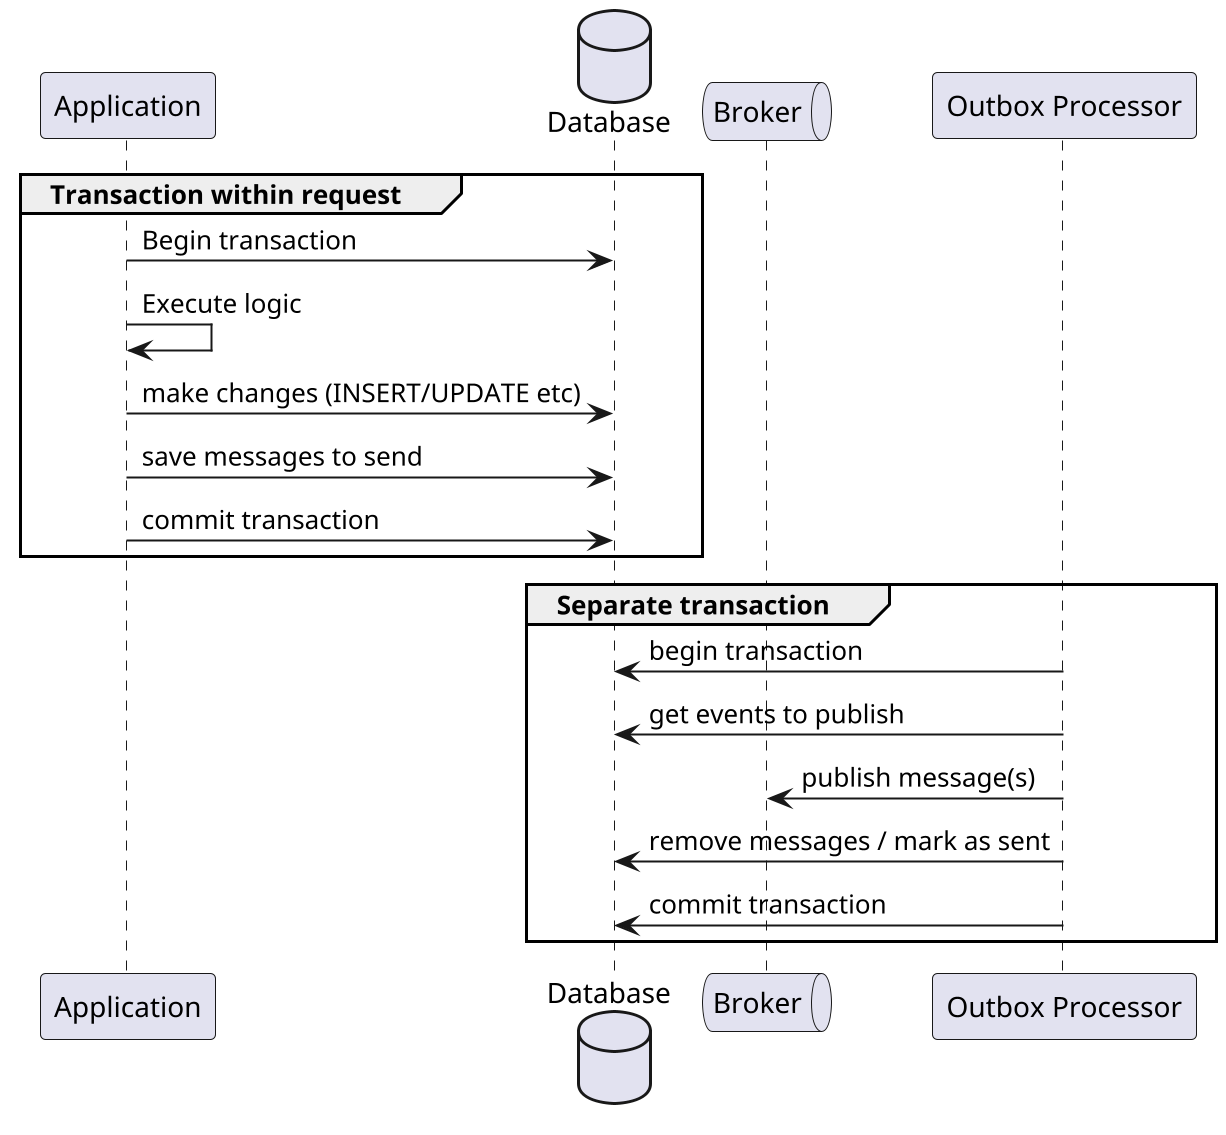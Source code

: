 @startuml
scale 2

participant Application as app
database Database as db
queue Broker as q

participant "Outbox Processor" as outbox

group Transaction within request
    app -> db: Begin transaction
    app -> app: Execute logic
    app -> db: make changes (INSERT/UPDATE etc)
    app -> db: save messages to send
    app -> db: commit transaction
end

group Separate transaction
    outbox -> db: begin transaction
    outbox -> db: get events to publish
    outbox -> q: publish message(s)
    outbox -> db: remove messages / mark as sent
    outbox -> db: commit transaction
end

@enduml
